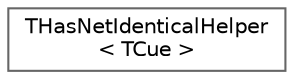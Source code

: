digraph "Graphical Class Hierarchy"
{
 // INTERACTIVE_SVG=YES
 // LATEX_PDF_SIZE
  bgcolor="transparent";
  edge [fontname=Helvetica,fontsize=10,labelfontname=Helvetica,labelfontsize=10];
  node [fontname=Helvetica,fontsize=10,shape=box,height=0.2,width=0.4];
  rankdir="LR";
  Node0 [id="Node000000",label="THasNetIdenticalHelper\l\< TCue \>",height=0.2,width=0.4,color="grey40", fillcolor="white", style="filled",URL="$db/ddb/structTHasNetIdenticalHelper.html",tooltip=" "];
}
